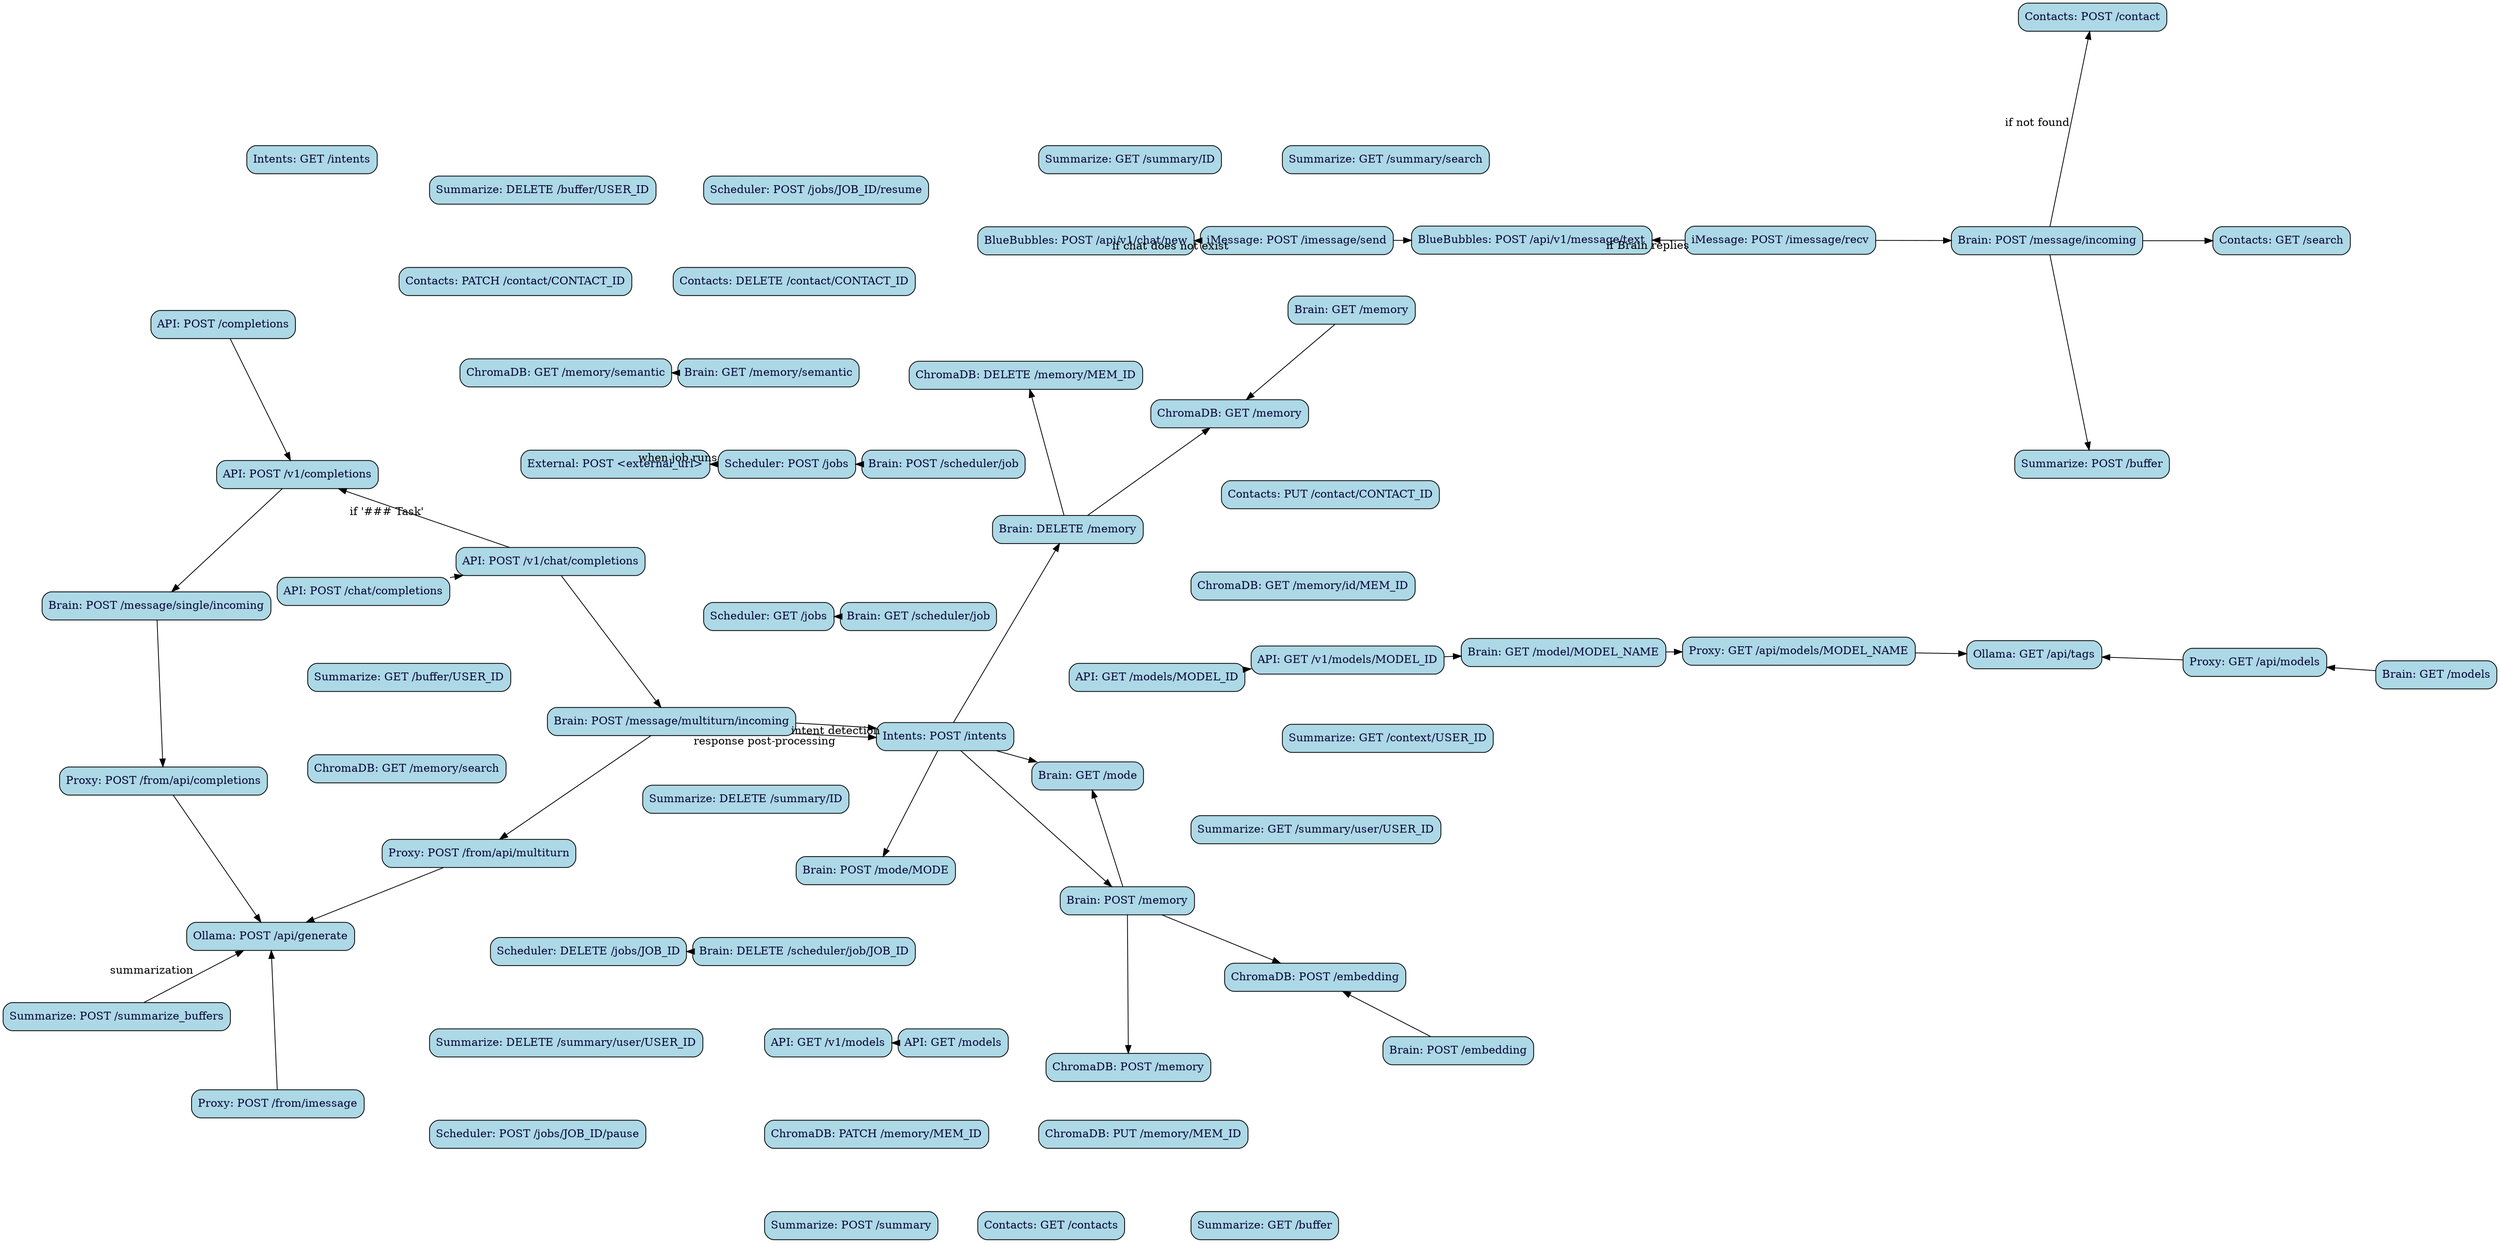 digraph Microservices {
  /* Force‑directed layout: neato or sfdp are your friends */
  layout=sfdp;       /* or use sfdp for bigger graphs */
  overlap=false;      /* prevent nodes from colliding */
  splines=true;       /* smooth, curved edges */

  /* Global node styling */
  node [
    shape=box,
    style="filled,rounded",
    fillcolor=lightblue,
    fontcolor="#080537"
  ];

  /* Optional: give heavier “gravity” to high‑degree nodes */
  edge [
    weight=2         /* boost spring strength */
  ];

  /* API endpoints */   
  "API: GET /models"
  "API: GET /models/MODEL_ID"
  "API: GET /v1/models/MODEL_ID"
  "API: POST /chat/completions"
  "API: POST /completions"
  "API: POST /v1/chat/completions"
  "API: POST /v1/completions"

  /* Brain endpoints */
  "Brain: DELETE /memory"
  "Brain: DELETE /scheduler/job/JOB_ID"
  "Brain: GET /memory"
  "Brain: GET /memory/semantic"
  "Brain: GET /model/MODEL_NAME"
  "Brain: GET /models"
  "Brain: GET /scheduler/job"
  "Brain: POST /embedding"
  "Brain: POST /memory"
  "Brain: POST /message/incoming"
  "Brain: POST /message/multiturn/incoming"
  "Brain: POST /message/single/incoming"
  "Brain: POST /scheduler/job"

  /* ChromaDB endpoints */
  "ChromaDB: DELETE /memory/MEM_ID"
  "ChromaDB: GET /memory"
  "ChromaDB: GET /memory/id/MEM_ID"
  "ChromaDB: GET /memory/search"
  "ChromaDB: GET /memory/semantic"
  "ChromaDB: PATCH /memory/MEM_ID"
  "ChromaDB: POST /embedding"
  "ChromaDB: POST /memory"
  "ChromaDB: PUT /memory/MEM_ID"

  /* Contacts endpoints */
  "Contacts: DELETE /contact/CONTACT_ID"
  "Contacts: GET /contacts"
  "Contacts: GET /search"
  "Contacts: PATCH /contact/CONTACT_ID"
  "Contacts: POST /contact"
  "Contacts: PUT /contact/CONTACT_ID"

  /* iMessage endpoints */
  "iMessage: POST /imessage/recv"
  "iMessage: POST /imessage/send"

  /* Intents endpoints */
  "Intents: GET /intents"
  "Intents: POST /intents"

  /* Proxy endpoints */
  "Proxy: GET /api/models"
  "Proxy: GET /api/models/MODEL_NAME"
  "Proxy: POST /from/api/completions"
  "Proxy: POST /from/api/multiturn"
  "Proxy: POST /from/imessage"

  /* Scheduler endpoints */
  "Scheduler: DELETE /jobs/JOB_ID"
  "Scheduler: GET /jobs"
  "Scheduler: POST /jobs"
  "Scheduler: POST /jobs/JOB_ID/pause"
  "Scheduler: POST /jobs/JOB_ID/resume"

  /* Summarize endpoints */
  "Summarize: DELETE /buffer/USER_ID"
  "Summarize: DELETE /summary/ID"
  "Summarize: DELETE /summary/user/USER_ID"
  "Summarize: GET /buffer"
  "Summarize: GET /buffer/USER_ID"
  "Summarize: GET /context/USER_ID"
  "Summarize: GET /summary/ID"
  "Summarize: GET /summary/search"
  "Summarize: GET /summary/user/USER_ID"
  "Summarize: POST /buffer"
  "Summarize: POST /summarize_buffers"
  "Summarize: POST /summary"

  /* No external dependencies for contacts endpoints (all DB local) */

  /* No external dependencies for intents endpoints (all logic local) */

  /* Describe connections */
  /* API endpoint dependencies */
  "API: POST /v1/chat/completions" -> "Brain: POST /message/multiturn/incoming"
  "API: POST /v1/completions" -> "Brain: POST /message/single/incoming"
  "API: GET /v1/models/MODEL_ID" -> "Brain: GET /model/MODEL_NAME"
  "API: POST /completions" -> "API: POST /v1/completions"
  "API: POST /chat/completions" -> "API: POST /v1/chat/completions"
  "API: GET /models" -> "API: GET /v1/models"
  "API: GET /models/MODEL_ID" -> "API: GET /v1/models/MODEL_ID"
  "API: POST /v1/chat/completions" -> "API: POST /v1/completions" [label="if '### Task'"]

  /* Brain endpoint dependencies */
  "Brain: POST /embedding" -> "ChromaDB: POST /embedding"
  "Brain: GET /models" -> "Proxy: GET /api/models"
  "Brain: GET /model/MODEL_NAME" -> "Proxy: GET /api/models/MODEL_NAME"
  "Brain: POST /scheduler/job" -> "Scheduler: POST /jobs"
  "Brain: GET /scheduler/job" -> "Scheduler: GET /jobs"
  "Brain: DELETE /scheduler/job/JOB_ID" -> "Scheduler: DELETE /jobs/JOB_ID"
  "Brain: POST /message/incoming" -> "Contacts: GET /search"
  "Brain: POST /message/incoming" -> "Contacts: POST /contact" [label="if not found"]
  "Brain: POST /message/incoming" -> "Summarize: POST /buffer"
  "Brain: POST /message/single/incoming" -> "Proxy: POST /from/api/completions"
  "Brain: POST /message/multiturn/incoming" -> "Intents: POST /intents" [label="intent detection"]
  "Brain: POST /message/multiturn/incoming" -> "Proxy: POST /from/api/multiturn"
  "Brain: POST /message/multiturn/incoming" -> "Intents: POST /intents" [label="response post-processing"]
  "Brain: GET /memory" -> "ChromaDB: GET /memory"
  "Brain: GET /memory/semantic" -> "ChromaDB: GET /memory/semantic"
  "Brain: POST /memory" -> "Brain: GET /mode"
  "Brain: POST /memory" -> "ChromaDB: POST /embedding"
  "Brain: POST /memory" -> "ChromaDB: POST /memory"
  "Brain: DELETE /memory" -> "ChromaDB: GET /memory"
  "Brain: DELETE /memory" -> "ChromaDB: DELETE /memory/MEM_ID"

  /* iMessage endpoint dependencies */
  "iMessage: POST /imessage/send" -> "BlueBubbles: POST /api/v1/message/text"
  "iMessage: POST /imessage/send" -> "BlueBubbles: POST /api/v1/chat/new" [label="if chat does not exist"]
  "iMessage: POST /imessage/recv" -> "Brain: POST /message/incoming"
  "iMessage: POST /imessage/recv" -> "BlueBubbles: POST /api/v1/message/text" [label="if Brain replies"]

  /* Intents service dependencies (calls to Brain) */
  "Intents: POST /intents" -> "Brain: GET /mode"
  "Intents: POST /intents" -> "Brain: POST /mode/MODE"
  "Intents: POST /intents" -> "Brain: POST /memory"
  "Intents: POST /intents" -> "Brain: DELETE /memory"

  /* Proxy endpoint dependencies */
  "Proxy: POST /from/api/completions" -> "Ollama: POST /api/generate"
  "Proxy: POST /from/api/multiturn" -> "Ollama: POST /api/generate"
  "Proxy: POST /from/imessage" -> "Ollama: POST /api/generate"
  "Proxy: GET /api/models" -> "Ollama: GET /api/tags"
  "Proxy: GET /api/models/MODEL_NAME" -> "Ollama: GET /api/tags"

  /* Scheduler endpoint dependencies */
  "Scheduler: POST /jobs" -> "External: POST <external_url>" [label="when job runs"]

  /* Summarize endpoint dependencies */
  "Summarize: POST /summarize_buffers" -> "Ollama: POST /api/generate" [label="summarization"]
}

/* generate with twopi -Tsvg endpoint.dot -o endpoint.svg or neato -Tpng endpoint.dot -o endpoint.png */